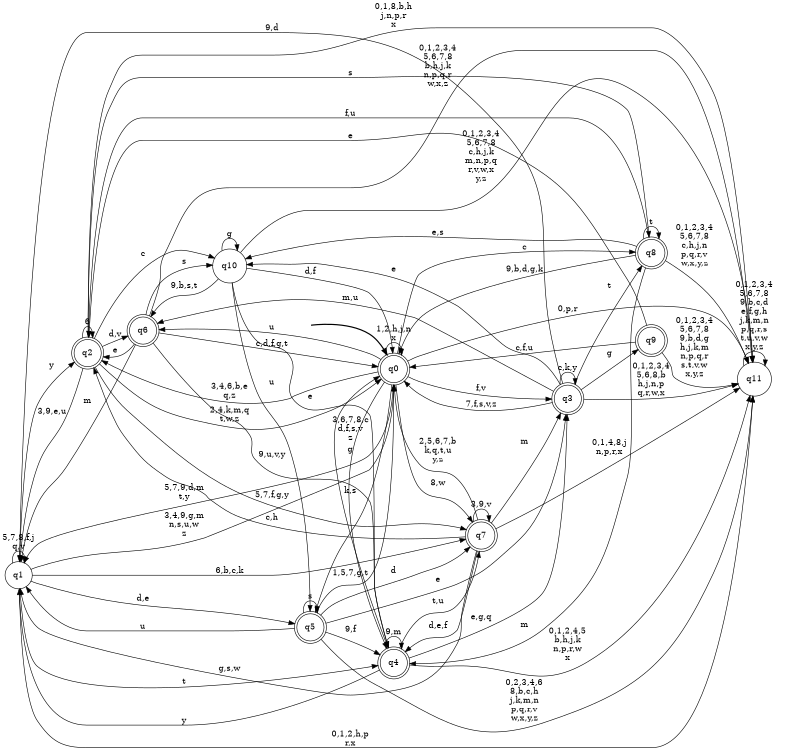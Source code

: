 digraph BlueStar {
__start0 [style = invis, shape = none, label = "", width = 0, height = 0];

rankdir=LR;
size="8,5";

s0 [style="rounded,filled", color="black", fillcolor="white" shape="doublecircle", label="q0"];
s1 [style="filled", color="black", fillcolor="white" shape="circle", label="q1"];
s2 [style="rounded,filled", color="black", fillcolor="white" shape="doublecircle", label="q2"];
s3 [style="rounded,filled", color="black", fillcolor="white" shape="doublecircle", label="q3"];
s4 [style="rounded,filled", color="black", fillcolor="white" shape="doublecircle", label="q4"];
s5 [style="rounded,filled", color="black", fillcolor="white" shape="doublecircle", label="q5"];
s6 [style="rounded,filled", color="black", fillcolor="white" shape="doublecircle", label="q6"];
s7 [style="rounded,filled", color="black", fillcolor="white" shape="doublecircle", label="q7"];
s8 [style="rounded,filled", color="black", fillcolor="white" shape="doublecircle", label="q8"];
s9 [style="rounded,filled", color="black", fillcolor="white" shape="doublecircle", label="q9"];
s10 [style="filled", color="black", fillcolor="white" shape="circle", label="q10"];
s11 [style="filled", color="black", fillcolor="white" shape="circle", label="q11"];
subgraph cluster_main { 
	graph [pad=".75", ranksep="0.15", nodesep="0.15"];
	 style=invis; 
	__start0 -> s0 [penwidth=2];
}
s0 -> s0 [label="1,2,h,j,n\nx"];
s0 -> s1 [label="5,7,9,d,m\nt,y"];
s0 -> s2 [label="3,4,6,b,e\nq,z"];
s0 -> s3 [label="f,v"];
s0 -> s4 [label="g"];
s0 -> s5 [label="k,s"];
s0 -> s6 [label="u"];
s0 -> s7 [label="8,w"];
s0 -> s8 [label="c"];
s0 -> s11 [label="0,p,r"];
s1 -> s0 [label="3,4,9,g,m\nn,s,u,w\nz"];
s1 -> s1 [label="5,7,8,f,j\nq,v"];
s1 -> s2 [label="y"];
s1 -> s4 [label="t"];
s1 -> s5 [label="d,e"];
s1 -> s7 [label="6,b,c,k"];
s1 -> s11 [label="0,1,2,h,p\nr,x"];
s2 -> s0 [label="2,4,k,m,q\nt,w,z"];
s2 -> s1 [label="3,9,e,u"];
s2 -> s2 [label="6"];
s2 -> s6 [label="d,v"];
s2 -> s7 [label="5,7,f,g,y"];
s2 -> s8 [label="s"];
s2 -> s10 [label="c"];
s2 -> s11 [label="0,1,8,b,h\nj,n,p,r\nx"];
s3 -> s0 [label="7,f,s,v,z"];
s3 -> s1 [label="9,d"];
s3 -> s3 [label="c,k,y"];
s3 -> s6 [label="m,u"];
s3 -> s8 [label="t"];
s3 -> s9 [label="g"];
s3 -> s10 [label="e"];
s3 -> s11 [label="0,1,2,3,4\n5,6,8,b\nh,j,n,p\nq,r,w,x"];
s4 -> s0 [label="3,6,7,8,c\nd,f,s,v\nz"];
s4 -> s1 [label="y"];
s4 -> s3 [label="e,g,q"];
s4 -> s4 [label="9,m"];
s4 -> s7 [label="t,u"];
s4 -> s11 [label="0,1,2,4,5\nb,h,j,k\nn,p,r,w\nx"];
s5 -> s0 [label="1,5,7,g,t"];
s5 -> s1 [label="u"];
s5 -> s3 [label="e"];
s5 -> s4 [label="9,f"];
s5 -> s5 [label="s"];
s5 -> s7 [label="d"];
s5 -> s11 [label="0,2,3,4,6\n8,b,c,h\nj,k,m,n\np,q,r,v\nw,x,y,z"];
s6 -> s0 [label="c,d,f,g,t"];
s6 -> s1 [label="m"];
s6 -> s2 [label="e"];
s6 -> s4 [label="9,u,v,y"];
s6 -> s10 [label="s"];
s6 -> s11 [label="0,1,2,3,4\n5,6,7,8\nb,h,j,k\nn,p,q,r\nw,x,z"];
s7 -> s0 [label="2,5,6,7,b\nk,q,t,u\ny,z"];
s7 -> s1 [label="g,s,w"];
s7 -> s2 [label="c,h"];
s7 -> s3 [label="m"];
s7 -> s4 [label="d,e,f"];
s7 -> s7 [label="3,9,v"];
s7 -> s11 [label="0,1,4,8,j\nn,p,r,x"];
s8 -> s0 [label="9,b,d,g,k"];
s8 -> s2 [label="f,u"];
s8 -> s4 [label="m"];
s8 -> s8 [label="t"];
s8 -> s10 [label="e,s"];
s8 -> s11 [label="0,1,2,3,4\n5,6,7,8\nc,h,j,n\np,q,r,v\nw,x,y,z"];
s9 -> s0 [label="c,f,u"];
s9 -> s2 [label="e"];
s9 -> s11 [label="0,1,2,3,4\n5,6,7,8\n9,b,d,g\nh,j,k,m\nn,p,q,r\ns,t,v,w\nx,y,z"];
s10 -> s0 [label="d,f"];
s10 -> s4 [label="e"];
s10 -> s5 [label="u"];
s10 -> s6 [label="9,b,s,t"];
s10 -> s10 [label="g"];
s10 -> s11 [label="0,1,2,3,4\n5,6,7,8\nc,h,j,k\nm,n,p,q\nr,v,w,x\ny,z"];
s11 -> s11 [label="0,1,2,3,4\n5,6,7,8\n9,b,c,d\ne,f,g,h\nj,k,m,n\np,q,r,s\nt,u,v,w\nx,y,z"];

}